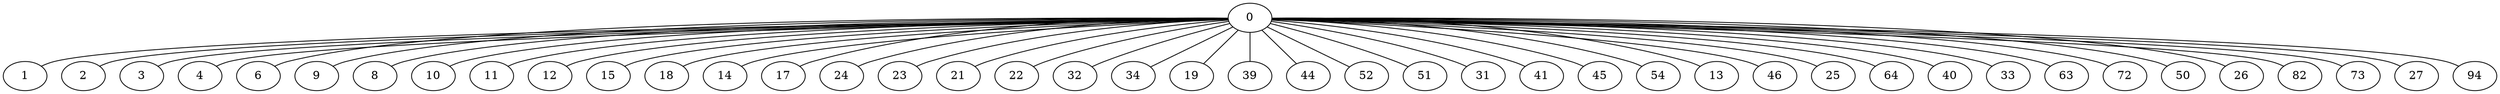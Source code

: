 graph G {
  0 -- 1;
  0 -- 2;
  0 -- 3;
  0 -- 4;
  0 -- 6;
  0 -- 9;
  0 -- 8;
  0 -- 10;
  0 -- 11;
  0 -- 12;
  0 -- 15;
  0 -- 18;
  0 -- 14;
  0 -- 17;
  0 -- 24;
  0 -- 23;
  0 -- 21;
  0 -- 22;
  0 -- 32;
  0 -- 34;
  0 -- 19;
  0 -- 39;
  0 -- 44;
  0 -- 52;
  0 -- 51;
  0 -- 31;
  0 -- 41;
  0 -- 45;
  0 -- 54;
  0 -- 13;
  0 -- 46;
  0 -- 25;
  0 -- 64;
  0 -- 40;
  0 -- 33;
  0 -- 63;
  0 -- 72;
  0 -- 50;
  0 -- 26;
  0 -- 82;
  0 -- 73;
  0 -- 27;
  0 -- 94;
}